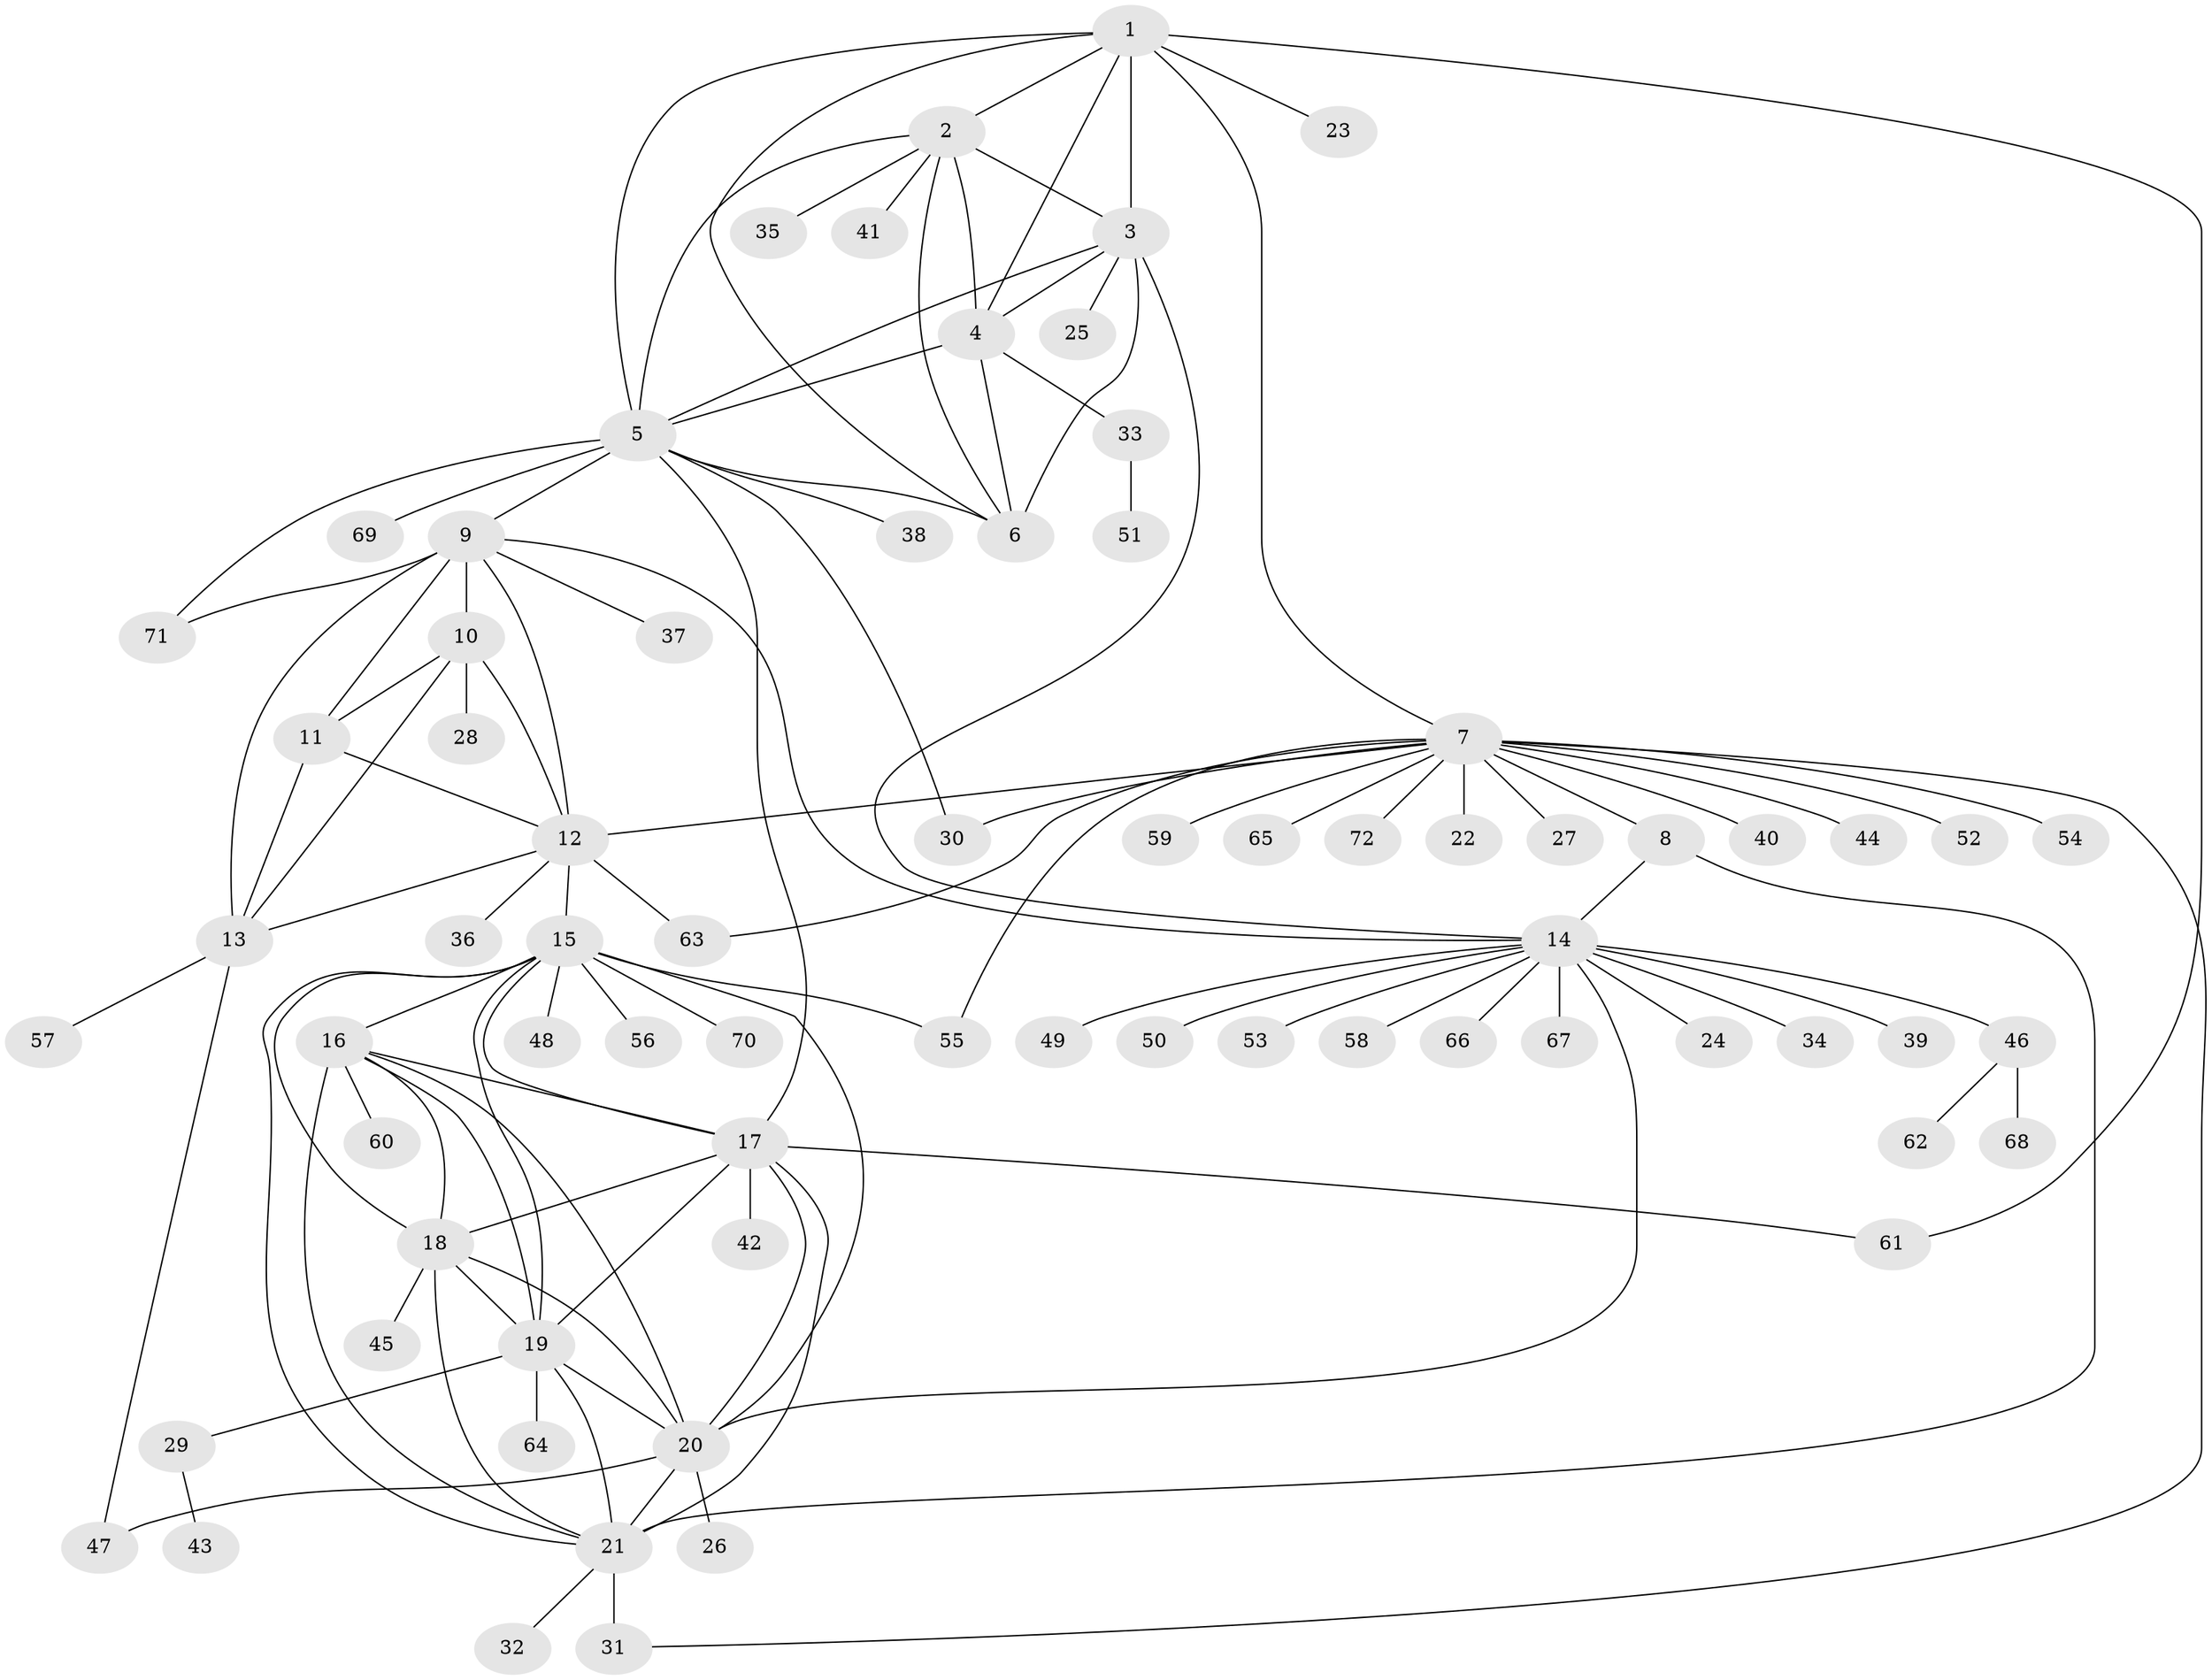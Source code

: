 // original degree distribution, {10: 0.03496503496503497, 7: 0.06293706293706294, 8: 0.04895104895104895, 13: 0.006993006993006993, 11: 0.03496503496503497, 9: 0.02097902097902098, 12: 0.03496503496503497, 1: 0.6013986013986014, 2: 0.11888111888111888, 3: 0.027972027972027972, 4: 0.006993006993006993}
// Generated by graph-tools (version 1.1) at 2025/37/03/09/25 02:37:23]
// undirected, 72 vertices, 115 edges
graph export_dot {
graph [start="1"]
  node [color=gray90,style=filled];
  1;
  2;
  3;
  4;
  5;
  6;
  7;
  8;
  9;
  10;
  11;
  12;
  13;
  14;
  15;
  16;
  17;
  18;
  19;
  20;
  21;
  22;
  23;
  24;
  25;
  26;
  27;
  28;
  29;
  30;
  31;
  32;
  33;
  34;
  35;
  36;
  37;
  38;
  39;
  40;
  41;
  42;
  43;
  44;
  45;
  46;
  47;
  48;
  49;
  50;
  51;
  52;
  53;
  54;
  55;
  56;
  57;
  58;
  59;
  60;
  61;
  62;
  63;
  64;
  65;
  66;
  67;
  68;
  69;
  70;
  71;
  72;
  1 -- 2 [weight=1.0];
  1 -- 3 [weight=2.0];
  1 -- 4 [weight=1.0];
  1 -- 5 [weight=1.0];
  1 -- 6 [weight=1.0];
  1 -- 7 [weight=1.0];
  1 -- 23 [weight=1.0];
  1 -- 61 [weight=1.0];
  2 -- 3 [weight=2.0];
  2 -- 4 [weight=1.0];
  2 -- 5 [weight=1.0];
  2 -- 6 [weight=1.0];
  2 -- 35 [weight=2.0];
  2 -- 41 [weight=1.0];
  3 -- 4 [weight=2.0];
  3 -- 5 [weight=2.0];
  3 -- 6 [weight=2.0];
  3 -- 14 [weight=1.0];
  3 -- 25 [weight=1.0];
  4 -- 5 [weight=1.0];
  4 -- 6 [weight=1.0];
  4 -- 33 [weight=1.0];
  5 -- 6 [weight=1.0];
  5 -- 9 [weight=1.0];
  5 -- 17 [weight=1.0];
  5 -- 30 [weight=1.0];
  5 -- 38 [weight=1.0];
  5 -- 69 [weight=1.0];
  5 -- 71 [weight=1.0];
  7 -- 8 [weight=6.0];
  7 -- 12 [weight=1.0];
  7 -- 22 [weight=5.0];
  7 -- 27 [weight=1.0];
  7 -- 30 [weight=5.0];
  7 -- 31 [weight=1.0];
  7 -- 40 [weight=1.0];
  7 -- 44 [weight=1.0];
  7 -- 52 [weight=1.0];
  7 -- 54 [weight=1.0];
  7 -- 55 [weight=1.0];
  7 -- 59 [weight=1.0];
  7 -- 63 [weight=1.0];
  7 -- 65 [weight=1.0];
  7 -- 72 [weight=1.0];
  8 -- 14 [weight=1.0];
  8 -- 21 [weight=1.0];
  9 -- 10 [weight=3.0];
  9 -- 11 [weight=3.0];
  9 -- 12 [weight=3.0];
  9 -- 13 [weight=3.0];
  9 -- 14 [weight=1.0];
  9 -- 37 [weight=1.0];
  9 -- 71 [weight=1.0];
  10 -- 11 [weight=1.0];
  10 -- 12 [weight=1.0];
  10 -- 13 [weight=1.0];
  10 -- 28 [weight=3.0];
  11 -- 12 [weight=1.0];
  11 -- 13 [weight=1.0];
  12 -- 13 [weight=1.0];
  12 -- 15 [weight=1.0];
  12 -- 36 [weight=1.0];
  12 -- 63 [weight=1.0];
  13 -- 47 [weight=1.0];
  13 -- 57 [weight=3.0];
  14 -- 20 [weight=1.0];
  14 -- 24 [weight=2.0];
  14 -- 34 [weight=1.0];
  14 -- 39 [weight=1.0];
  14 -- 46 [weight=1.0];
  14 -- 49 [weight=1.0];
  14 -- 50 [weight=1.0];
  14 -- 53 [weight=1.0];
  14 -- 58 [weight=1.0];
  14 -- 66 [weight=1.0];
  14 -- 67 [weight=1.0];
  15 -- 16 [weight=1.0];
  15 -- 17 [weight=1.0];
  15 -- 18 [weight=1.0];
  15 -- 19 [weight=1.0];
  15 -- 20 [weight=1.0];
  15 -- 21 [weight=1.0];
  15 -- 48 [weight=1.0];
  15 -- 55 [weight=1.0];
  15 -- 56 [weight=1.0];
  15 -- 70 [weight=1.0];
  16 -- 17 [weight=1.0];
  16 -- 18 [weight=1.0];
  16 -- 19 [weight=1.0];
  16 -- 20 [weight=1.0];
  16 -- 21 [weight=1.0];
  16 -- 60 [weight=1.0];
  17 -- 18 [weight=1.0];
  17 -- 19 [weight=1.0];
  17 -- 20 [weight=1.0];
  17 -- 21 [weight=1.0];
  17 -- 42 [weight=1.0];
  17 -- 61 [weight=1.0];
  18 -- 19 [weight=1.0];
  18 -- 20 [weight=1.0];
  18 -- 21 [weight=1.0];
  18 -- 45 [weight=1.0];
  19 -- 20 [weight=1.0];
  19 -- 21 [weight=1.0];
  19 -- 29 [weight=1.0];
  19 -- 64 [weight=1.0];
  20 -- 21 [weight=1.0];
  20 -- 26 [weight=1.0];
  20 -- 47 [weight=1.0];
  21 -- 31 [weight=3.0];
  21 -- 32 [weight=1.0];
  29 -- 43 [weight=1.0];
  33 -- 51 [weight=1.0];
  46 -- 62 [weight=1.0];
  46 -- 68 [weight=1.0];
}
